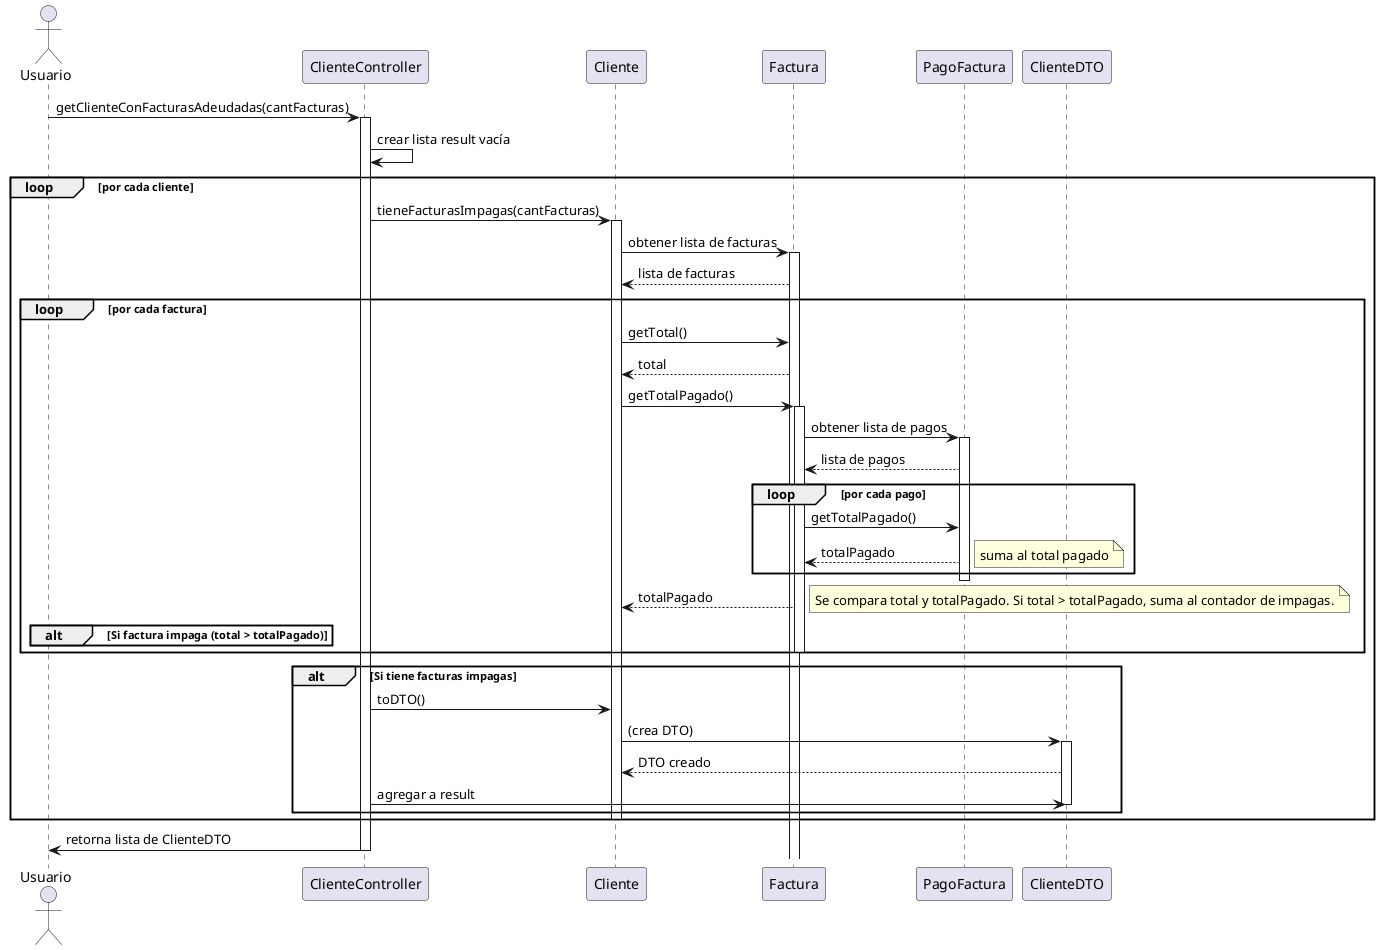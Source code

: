 @startuml
actor Usuario
participant ClienteController
participant Cliente
participant Factura
participant PagoFactura
participant ClienteDTO

Usuario -> ClienteController: getClienteConFacturasAdeudadas(cantFacturas)
activate ClienteController
ClienteController -> ClienteController: crear lista result vacía
loop por cada cliente
    ClienteController -> Cliente: tieneFacturasImpagas(cantFacturas)
    activate Cliente
    Cliente -> Factura: obtener lista de facturas
    activate Factura
    Factura --> Cliente: lista de facturas
    loop por cada factura
        Cliente -> Factura: getTotal()
        Factura --> Cliente: total
        Cliente -> Factura: getTotalPagado()
        activate Factura
        Factura -> PagoFactura: obtener lista de pagos
        activate PagoFactura
        PagoFactura --> Factura: lista de pagos
        loop por cada pago
            Factura -> PagoFactura: getTotalPagado()
            PagoFactura --> Factura: totalPagado
            note right: suma al total pagado
        end
        deactivate PagoFactura
        Factura --> Cliente: totalPagado
        alt Si factura impaga (total > totalPagado)
            note right: Se compara total y totalPagado. Si total > totalPagado, suma al contador de impagas.
        end
        deactivate Factura
    end
    alt Si tiene facturas impagas
        ClienteController -> Cliente: toDTO()
        Cliente -> ClienteDTO: (crea DTO)
        activate ClienteDTO
        ClienteDTO --> Cliente: DTO creado
        ClienteController -> ClienteDTO: agregar a result
        deactivate ClienteDTO
    end
    deactivate Cliente
end
ClienteController -> Usuario: retorna lista de ClienteDTO
deactivate ClienteController
@enduml